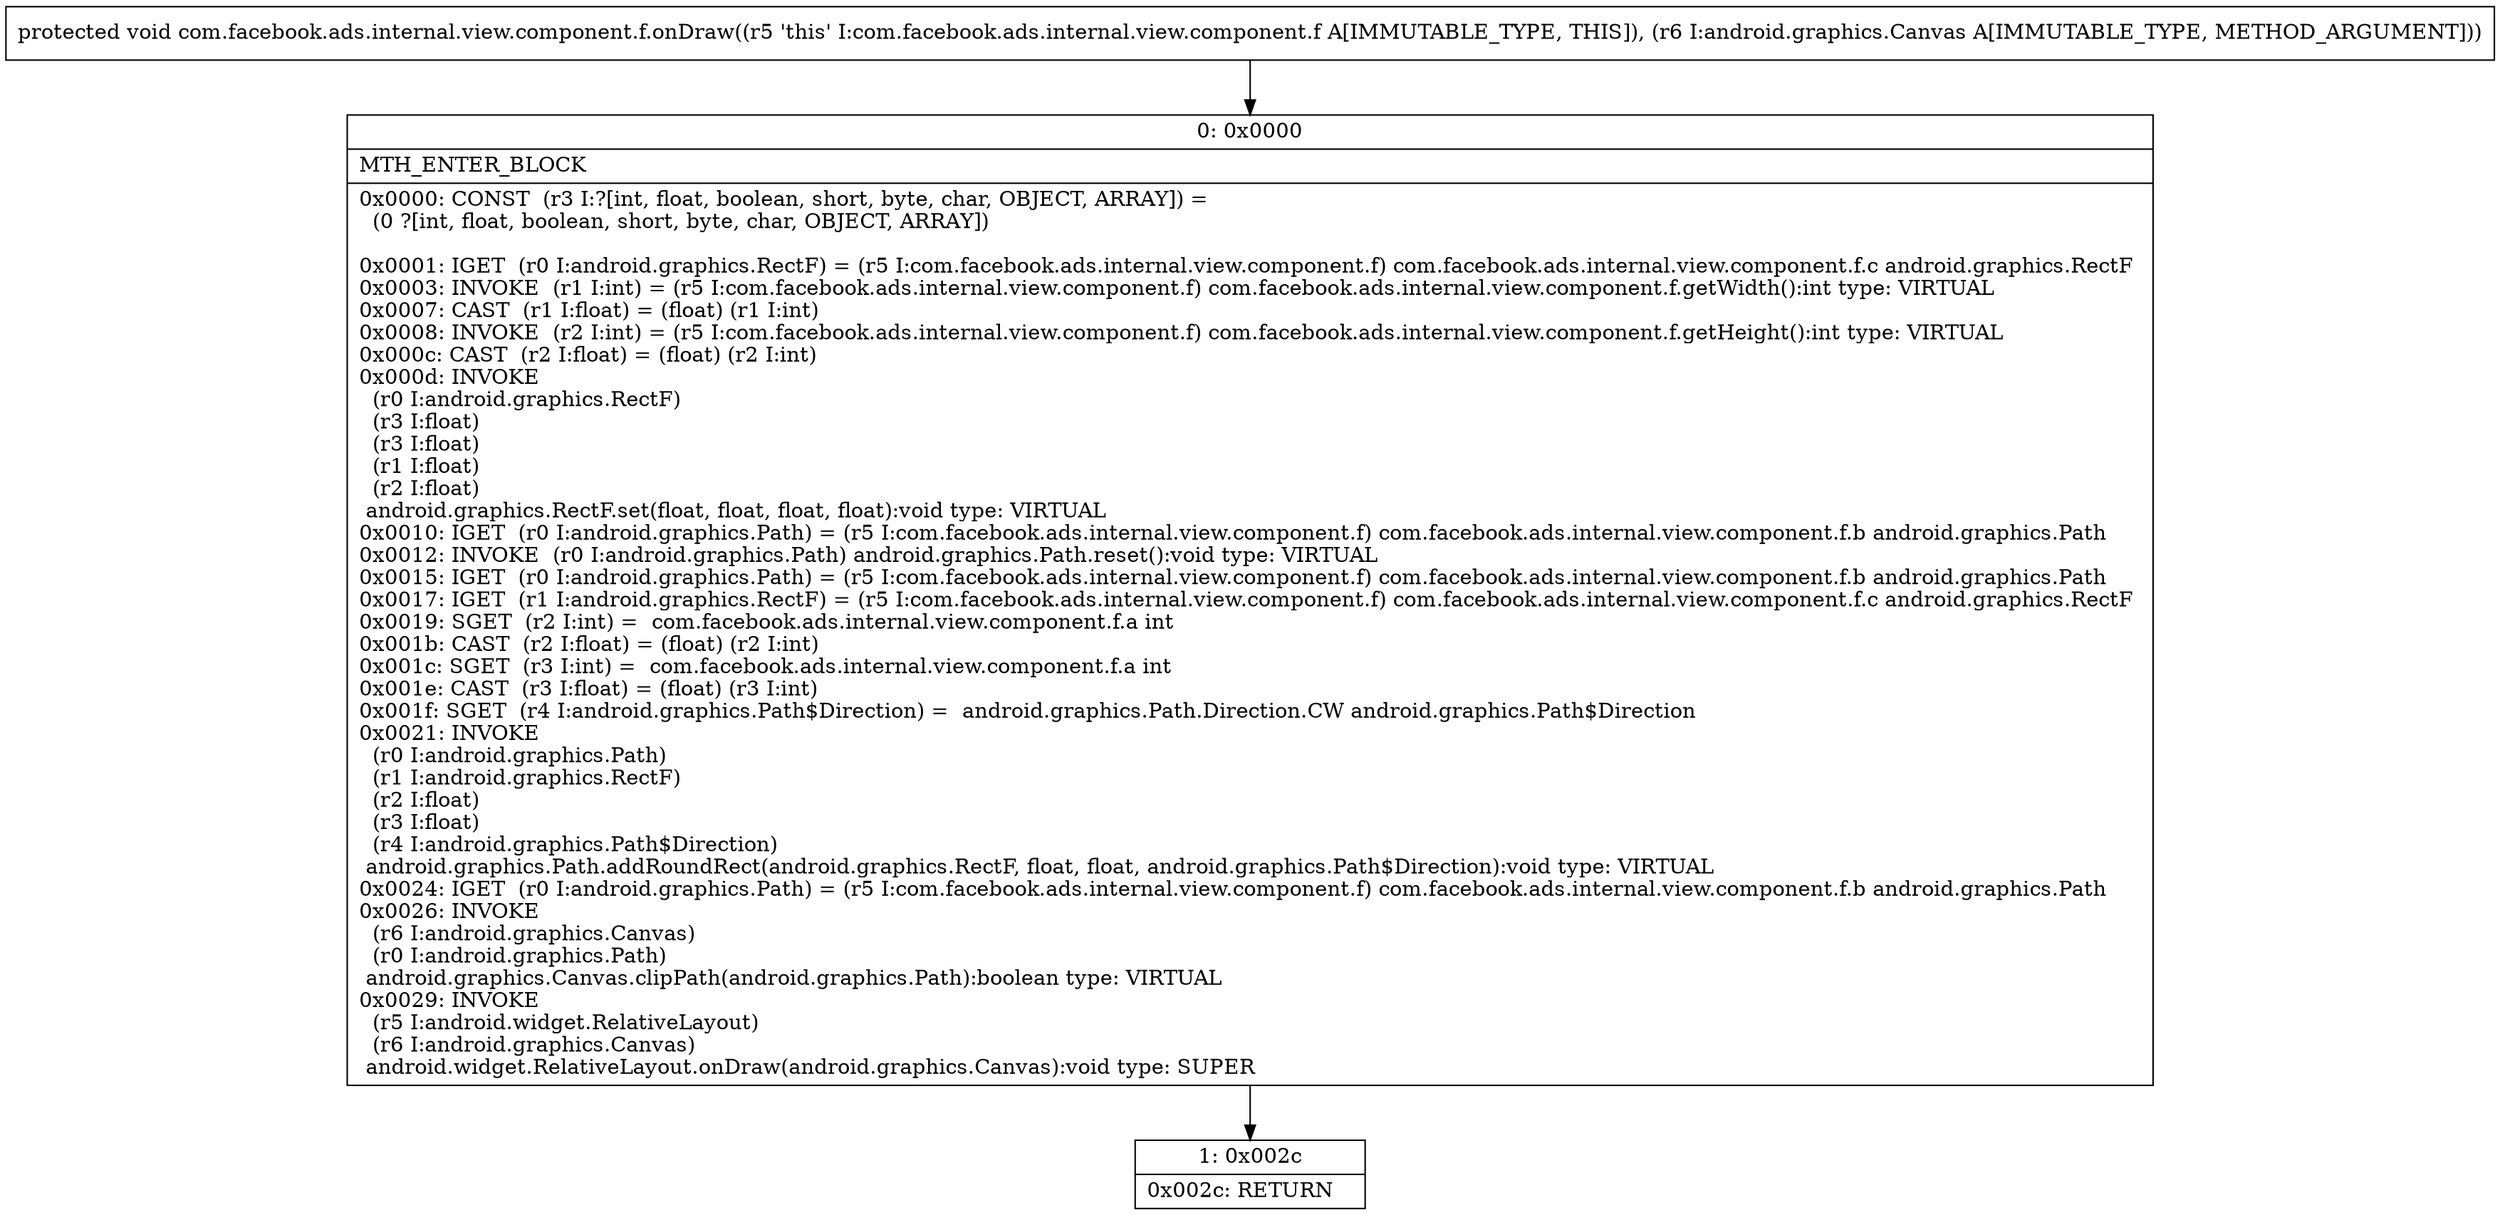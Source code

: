 digraph "CFG forcom.facebook.ads.internal.view.component.f.onDraw(Landroid\/graphics\/Canvas;)V" {
Node_0 [shape=record,label="{0\:\ 0x0000|MTH_ENTER_BLOCK\l|0x0000: CONST  (r3 I:?[int, float, boolean, short, byte, char, OBJECT, ARRAY]) = \l  (0 ?[int, float, boolean, short, byte, char, OBJECT, ARRAY])\l \l0x0001: IGET  (r0 I:android.graphics.RectF) = (r5 I:com.facebook.ads.internal.view.component.f) com.facebook.ads.internal.view.component.f.c android.graphics.RectF \l0x0003: INVOKE  (r1 I:int) = (r5 I:com.facebook.ads.internal.view.component.f) com.facebook.ads.internal.view.component.f.getWidth():int type: VIRTUAL \l0x0007: CAST  (r1 I:float) = (float) (r1 I:int) \l0x0008: INVOKE  (r2 I:int) = (r5 I:com.facebook.ads.internal.view.component.f) com.facebook.ads.internal.view.component.f.getHeight():int type: VIRTUAL \l0x000c: CAST  (r2 I:float) = (float) (r2 I:int) \l0x000d: INVOKE  \l  (r0 I:android.graphics.RectF)\l  (r3 I:float)\l  (r3 I:float)\l  (r1 I:float)\l  (r2 I:float)\l android.graphics.RectF.set(float, float, float, float):void type: VIRTUAL \l0x0010: IGET  (r0 I:android.graphics.Path) = (r5 I:com.facebook.ads.internal.view.component.f) com.facebook.ads.internal.view.component.f.b android.graphics.Path \l0x0012: INVOKE  (r0 I:android.graphics.Path) android.graphics.Path.reset():void type: VIRTUAL \l0x0015: IGET  (r0 I:android.graphics.Path) = (r5 I:com.facebook.ads.internal.view.component.f) com.facebook.ads.internal.view.component.f.b android.graphics.Path \l0x0017: IGET  (r1 I:android.graphics.RectF) = (r5 I:com.facebook.ads.internal.view.component.f) com.facebook.ads.internal.view.component.f.c android.graphics.RectF \l0x0019: SGET  (r2 I:int) =  com.facebook.ads.internal.view.component.f.a int \l0x001b: CAST  (r2 I:float) = (float) (r2 I:int) \l0x001c: SGET  (r3 I:int) =  com.facebook.ads.internal.view.component.f.a int \l0x001e: CAST  (r3 I:float) = (float) (r3 I:int) \l0x001f: SGET  (r4 I:android.graphics.Path$Direction) =  android.graphics.Path.Direction.CW android.graphics.Path$Direction \l0x0021: INVOKE  \l  (r0 I:android.graphics.Path)\l  (r1 I:android.graphics.RectF)\l  (r2 I:float)\l  (r3 I:float)\l  (r4 I:android.graphics.Path$Direction)\l android.graphics.Path.addRoundRect(android.graphics.RectF, float, float, android.graphics.Path$Direction):void type: VIRTUAL \l0x0024: IGET  (r0 I:android.graphics.Path) = (r5 I:com.facebook.ads.internal.view.component.f) com.facebook.ads.internal.view.component.f.b android.graphics.Path \l0x0026: INVOKE  \l  (r6 I:android.graphics.Canvas)\l  (r0 I:android.graphics.Path)\l android.graphics.Canvas.clipPath(android.graphics.Path):boolean type: VIRTUAL \l0x0029: INVOKE  \l  (r5 I:android.widget.RelativeLayout)\l  (r6 I:android.graphics.Canvas)\l android.widget.RelativeLayout.onDraw(android.graphics.Canvas):void type: SUPER \l}"];
Node_1 [shape=record,label="{1\:\ 0x002c|0x002c: RETURN   \l}"];
MethodNode[shape=record,label="{protected void com.facebook.ads.internal.view.component.f.onDraw((r5 'this' I:com.facebook.ads.internal.view.component.f A[IMMUTABLE_TYPE, THIS]), (r6 I:android.graphics.Canvas A[IMMUTABLE_TYPE, METHOD_ARGUMENT])) }"];
MethodNode -> Node_0;
Node_0 -> Node_1;
}

